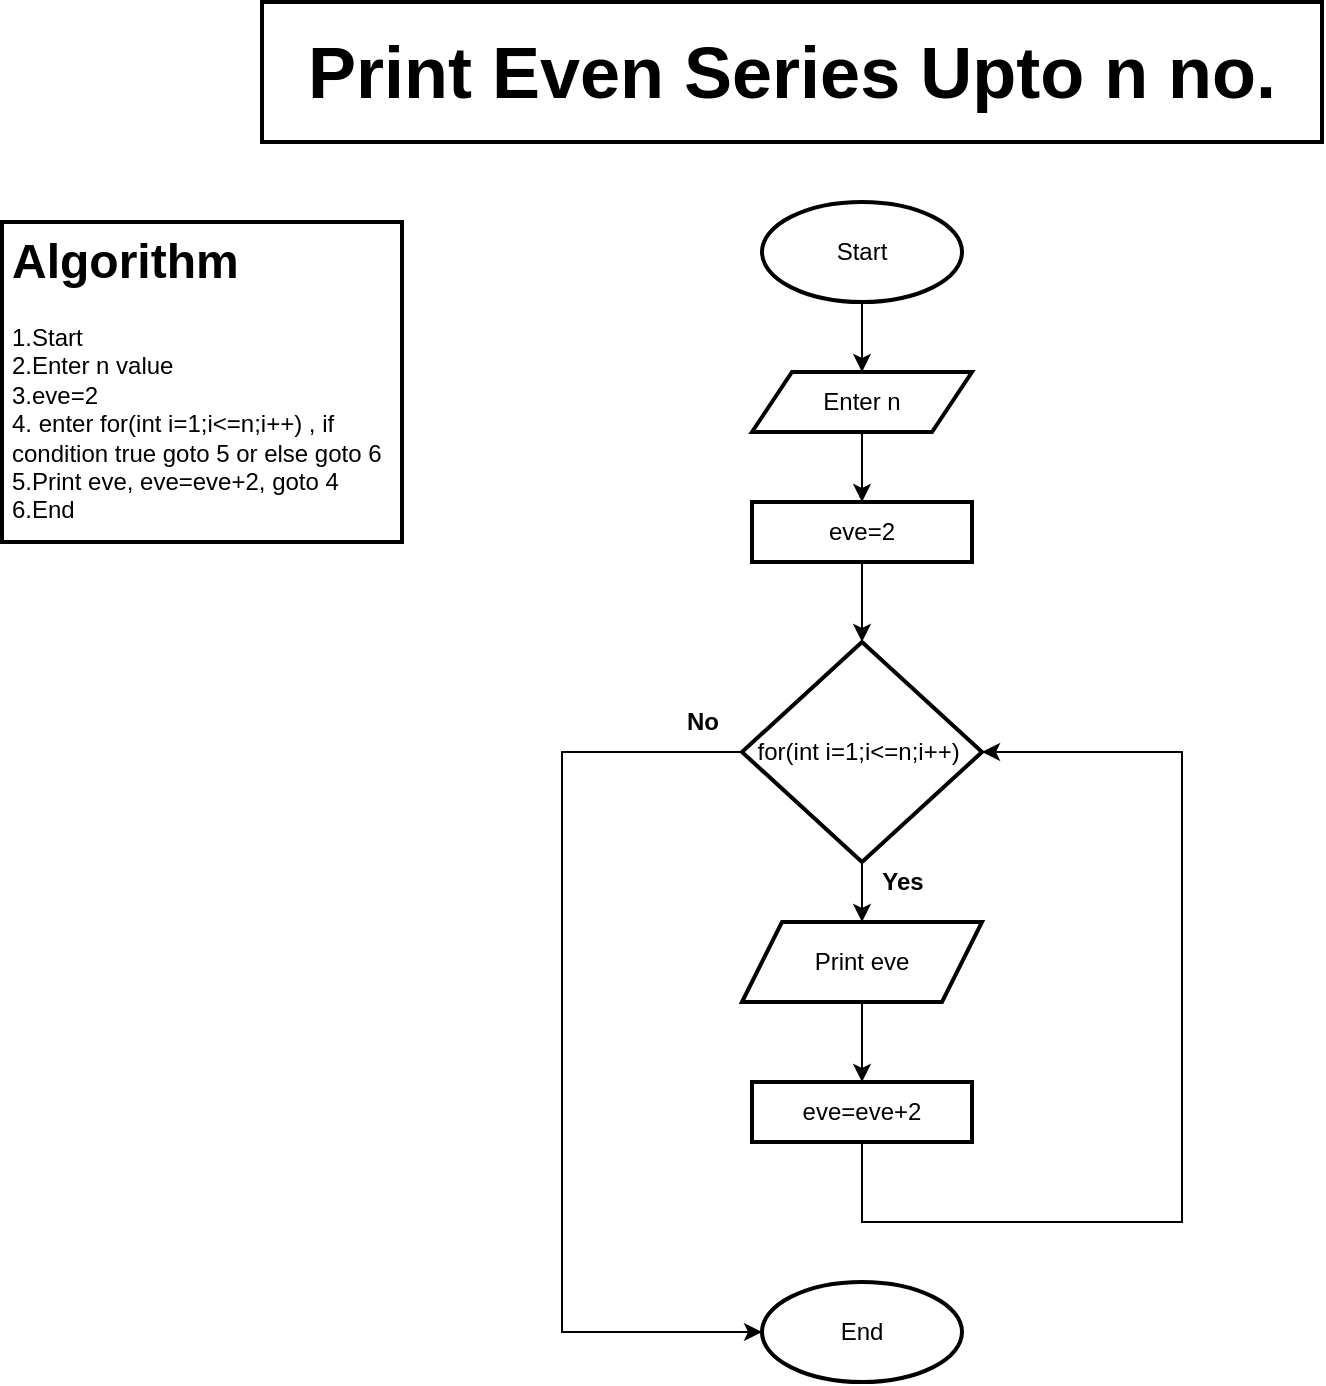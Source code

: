 <mxfile version="13.9.9" type="device"><diagram id="YudUkkOZCmVLJAudGCTZ" name="Page-1"><mxGraphModel dx="1024" dy="584" grid="1" gridSize="10" guides="1" tooltips="1" connect="1" arrows="1" fold="1" page="1" pageScale="1" pageWidth="850" pageHeight="1100" background="#FFFFFF" math="0" shadow="0"><root><mxCell id="0"/><mxCell id="1" parent="0"/><mxCell id="pMU1sJNd4nx5ijIfaoyZ-1" value="&lt;b&gt;&lt;font style=&quot;font-size: 36px&quot;&gt;Print Even Series Upto n no.&lt;/font&gt;&lt;/b&gt;" style="text;html=1;fillColor=none;align=center;verticalAlign=middle;whiteSpace=wrap;rounded=0;strokeColor=#000000;strokeWidth=2;" vertex="1" parent="1"><mxGeometry x="160" y="20" width="530" height="70" as="geometry"/></mxCell><mxCell id="pMU1sJNd4nx5ijIfaoyZ-2" value="&lt;h1&gt;Algorithm&lt;/h1&gt;&lt;div&gt;1.Start&amp;nbsp;&lt;/div&gt;&lt;div&gt;2.Enter n value&lt;/div&gt;&lt;div&gt;3.eve=2&lt;/div&gt;&lt;div&gt;4. enter for(int i=1;i&amp;lt;=n;i++) , if condition true goto 5 or else goto 6&lt;/div&gt;&lt;div&gt;5.Print eve, eve=eve+2, goto 4&lt;/div&gt;&lt;div&gt;6.End&lt;/div&gt;&lt;div&gt;&lt;br&gt;&lt;/div&gt;&lt;p&gt;&lt;br&gt;&lt;/p&gt;" style="text;html=1;fillColor=none;spacing=5;spacingTop=-20;whiteSpace=wrap;overflow=hidden;rounded=0;strokeColor=#000000;strokeWidth=2;" vertex="1" parent="1"><mxGeometry x="30" y="130" width="200" height="160" as="geometry"/></mxCell><mxCell id="pMU1sJNd4nx5ijIfaoyZ-12" style="edgeStyle=orthogonalEdgeStyle;rounded=0;orthogonalLoop=1;jettySize=auto;html=1;exitX=0.5;exitY=1;exitDx=0;exitDy=0;entryX=0.5;entryY=0;entryDx=0;entryDy=0;" edge="1" parent="1" source="pMU1sJNd4nx5ijIfaoyZ-3" target="pMU1sJNd4nx5ijIfaoyZ-5"><mxGeometry relative="1" as="geometry"/></mxCell><mxCell id="pMU1sJNd4nx5ijIfaoyZ-3" value="Start" style="ellipse;whiteSpace=wrap;html=1;strokeColor=#000000;strokeWidth=2;" vertex="1" parent="1"><mxGeometry x="410" y="120" width="100" height="50" as="geometry"/></mxCell><mxCell id="pMU1sJNd4nx5ijIfaoyZ-4" value="End" style="ellipse;whiteSpace=wrap;html=1;strokeColor=#000000;strokeWidth=2;" vertex="1" parent="1"><mxGeometry x="410" y="660" width="100" height="50" as="geometry"/></mxCell><mxCell id="pMU1sJNd4nx5ijIfaoyZ-13" style="edgeStyle=orthogonalEdgeStyle;rounded=0;orthogonalLoop=1;jettySize=auto;html=1;exitX=0.5;exitY=1;exitDx=0;exitDy=0;entryX=0.5;entryY=0;entryDx=0;entryDy=0;" edge="1" parent="1" source="pMU1sJNd4nx5ijIfaoyZ-5" target="pMU1sJNd4nx5ijIfaoyZ-6"><mxGeometry relative="1" as="geometry"/></mxCell><mxCell id="pMU1sJNd4nx5ijIfaoyZ-5" value="Enter n" style="shape=parallelogram;perimeter=parallelogramPerimeter;whiteSpace=wrap;html=1;fixedSize=1;strokeColor=#000000;strokeWidth=2;" vertex="1" parent="1"><mxGeometry x="405" y="205" width="110" height="30" as="geometry"/></mxCell><mxCell id="pMU1sJNd4nx5ijIfaoyZ-14" style="edgeStyle=orthogonalEdgeStyle;rounded=0;orthogonalLoop=1;jettySize=auto;html=1;exitX=0.5;exitY=1;exitDx=0;exitDy=0;entryX=0.5;entryY=0;entryDx=0;entryDy=0;" edge="1" parent="1" source="pMU1sJNd4nx5ijIfaoyZ-6" target="pMU1sJNd4nx5ijIfaoyZ-7"><mxGeometry relative="1" as="geometry"/></mxCell><mxCell id="pMU1sJNd4nx5ijIfaoyZ-6" value="eve=2" style="rounded=0;whiteSpace=wrap;html=1;strokeColor=#000000;strokeWidth=2;" vertex="1" parent="1"><mxGeometry x="405" y="270" width="110" height="30" as="geometry"/></mxCell><mxCell id="pMU1sJNd4nx5ijIfaoyZ-15" style="edgeStyle=orthogonalEdgeStyle;rounded=0;orthogonalLoop=1;jettySize=auto;html=1;exitX=0.5;exitY=1;exitDx=0;exitDy=0;entryX=0.5;entryY=0;entryDx=0;entryDy=0;" edge="1" parent="1" source="pMU1sJNd4nx5ijIfaoyZ-7" target="pMU1sJNd4nx5ijIfaoyZ-8"><mxGeometry relative="1" as="geometry"/></mxCell><mxCell id="pMU1sJNd4nx5ijIfaoyZ-17" style="edgeStyle=orthogonalEdgeStyle;rounded=0;orthogonalLoop=1;jettySize=auto;html=1;exitX=0;exitY=0.5;exitDx=0;exitDy=0;entryX=0;entryY=0.5;entryDx=0;entryDy=0;" edge="1" parent="1" source="pMU1sJNd4nx5ijIfaoyZ-7" target="pMU1sJNd4nx5ijIfaoyZ-4"><mxGeometry relative="1" as="geometry"><mxPoint x="290.0" y="560" as="targetPoint"/><Array as="points"><mxPoint x="310" y="395"/><mxPoint x="310" y="685"/></Array></mxGeometry></mxCell><mxCell id="pMU1sJNd4nx5ijIfaoyZ-7" value="&lt;span style=&quot;text-align: left&quot;&gt;for(int i=1;i&amp;lt;=n;i++)&amp;nbsp;&lt;/span&gt;" style="rhombus;whiteSpace=wrap;html=1;strokeColor=#000000;strokeWidth=2;" vertex="1" parent="1"><mxGeometry x="400" y="340" width="120" height="110" as="geometry"/></mxCell><mxCell id="pMU1sJNd4nx5ijIfaoyZ-16" value="" style="edgeStyle=orthogonalEdgeStyle;rounded=0;orthogonalLoop=1;jettySize=auto;html=1;" edge="1" parent="1" source="pMU1sJNd4nx5ijIfaoyZ-8" target="pMU1sJNd4nx5ijIfaoyZ-10"><mxGeometry relative="1" as="geometry"/></mxCell><mxCell id="pMU1sJNd4nx5ijIfaoyZ-8" value="Print eve" style="shape=parallelogram;perimeter=parallelogramPerimeter;whiteSpace=wrap;html=1;fixedSize=1;strokeColor=#000000;strokeWidth=2;" vertex="1" parent="1"><mxGeometry x="400" y="480" width="120" height="40" as="geometry"/></mxCell><mxCell id="pMU1sJNd4nx5ijIfaoyZ-11" style="edgeStyle=orthogonalEdgeStyle;rounded=0;orthogonalLoop=1;jettySize=auto;html=1;exitX=0.5;exitY=1;exitDx=0;exitDy=0;entryX=1;entryY=0.5;entryDx=0;entryDy=0;" edge="1" parent="1" source="pMU1sJNd4nx5ijIfaoyZ-10" target="pMU1sJNd4nx5ijIfaoyZ-7"><mxGeometry relative="1" as="geometry"><Array as="points"><mxPoint x="460" y="630"/><mxPoint x="620" y="630"/><mxPoint x="620" y="395"/></Array></mxGeometry></mxCell><mxCell id="pMU1sJNd4nx5ijIfaoyZ-10" value="eve=eve+2" style="rounded=0;whiteSpace=wrap;html=1;strokeColor=#000000;strokeWidth=2;" vertex="1" parent="1"><mxGeometry x="405" y="560" width="110" height="30" as="geometry"/></mxCell><mxCell id="pMU1sJNd4nx5ijIfaoyZ-18" value="&lt;b&gt;Yes&lt;/b&gt;" style="text;html=1;align=center;verticalAlign=middle;resizable=0;points=[];autosize=1;" vertex="1" parent="1"><mxGeometry x="460" y="450" width="40" height="20" as="geometry"/></mxCell><mxCell id="pMU1sJNd4nx5ijIfaoyZ-19" value="&lt;b&gt;No&lt;/b&gt;" style="text;html=1;align=center;verticalAlign=middle;resizable=0;points=[];autosize=1;" vertex="1" parent="1"><mxGeometry x="365" y="370" width="30" height="20" as="geometry"/></mxCell></root></mxGraphModel></diagram></mxfile>